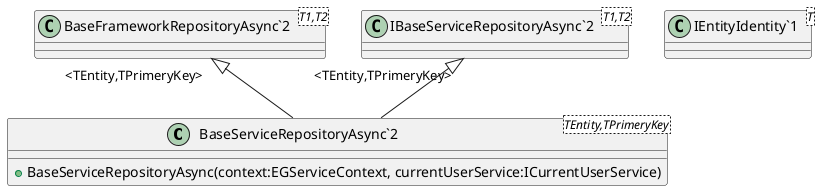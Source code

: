 @startuml
class "BaseServiceRepositoryAsync`2"<TEntity,TPrimeryKey> {
    + BaseServiceRepositoryAsync(context:EGServiceContext, currentUserService:ICurrentUserService)
}
class "BaseFrameworkRepositoryAsync`2"<T1,T2> {
}
class "IBaseServiceRepositoryAsync`2"<T1,T2> {
}
class "IEntityIdentity`1"<T> {
}
"BaseFrameworkRepositoryAsync`2" "<TEntity,TPrimeryKey>" <|-- "BaseServiceRepositoryAsync`2"
"IBaseServiceRepositoryAsync`2" "<TEntity,TPrimeryKey>" <|-- "BaseServiceRepositoryAsync`2"
@enduml
